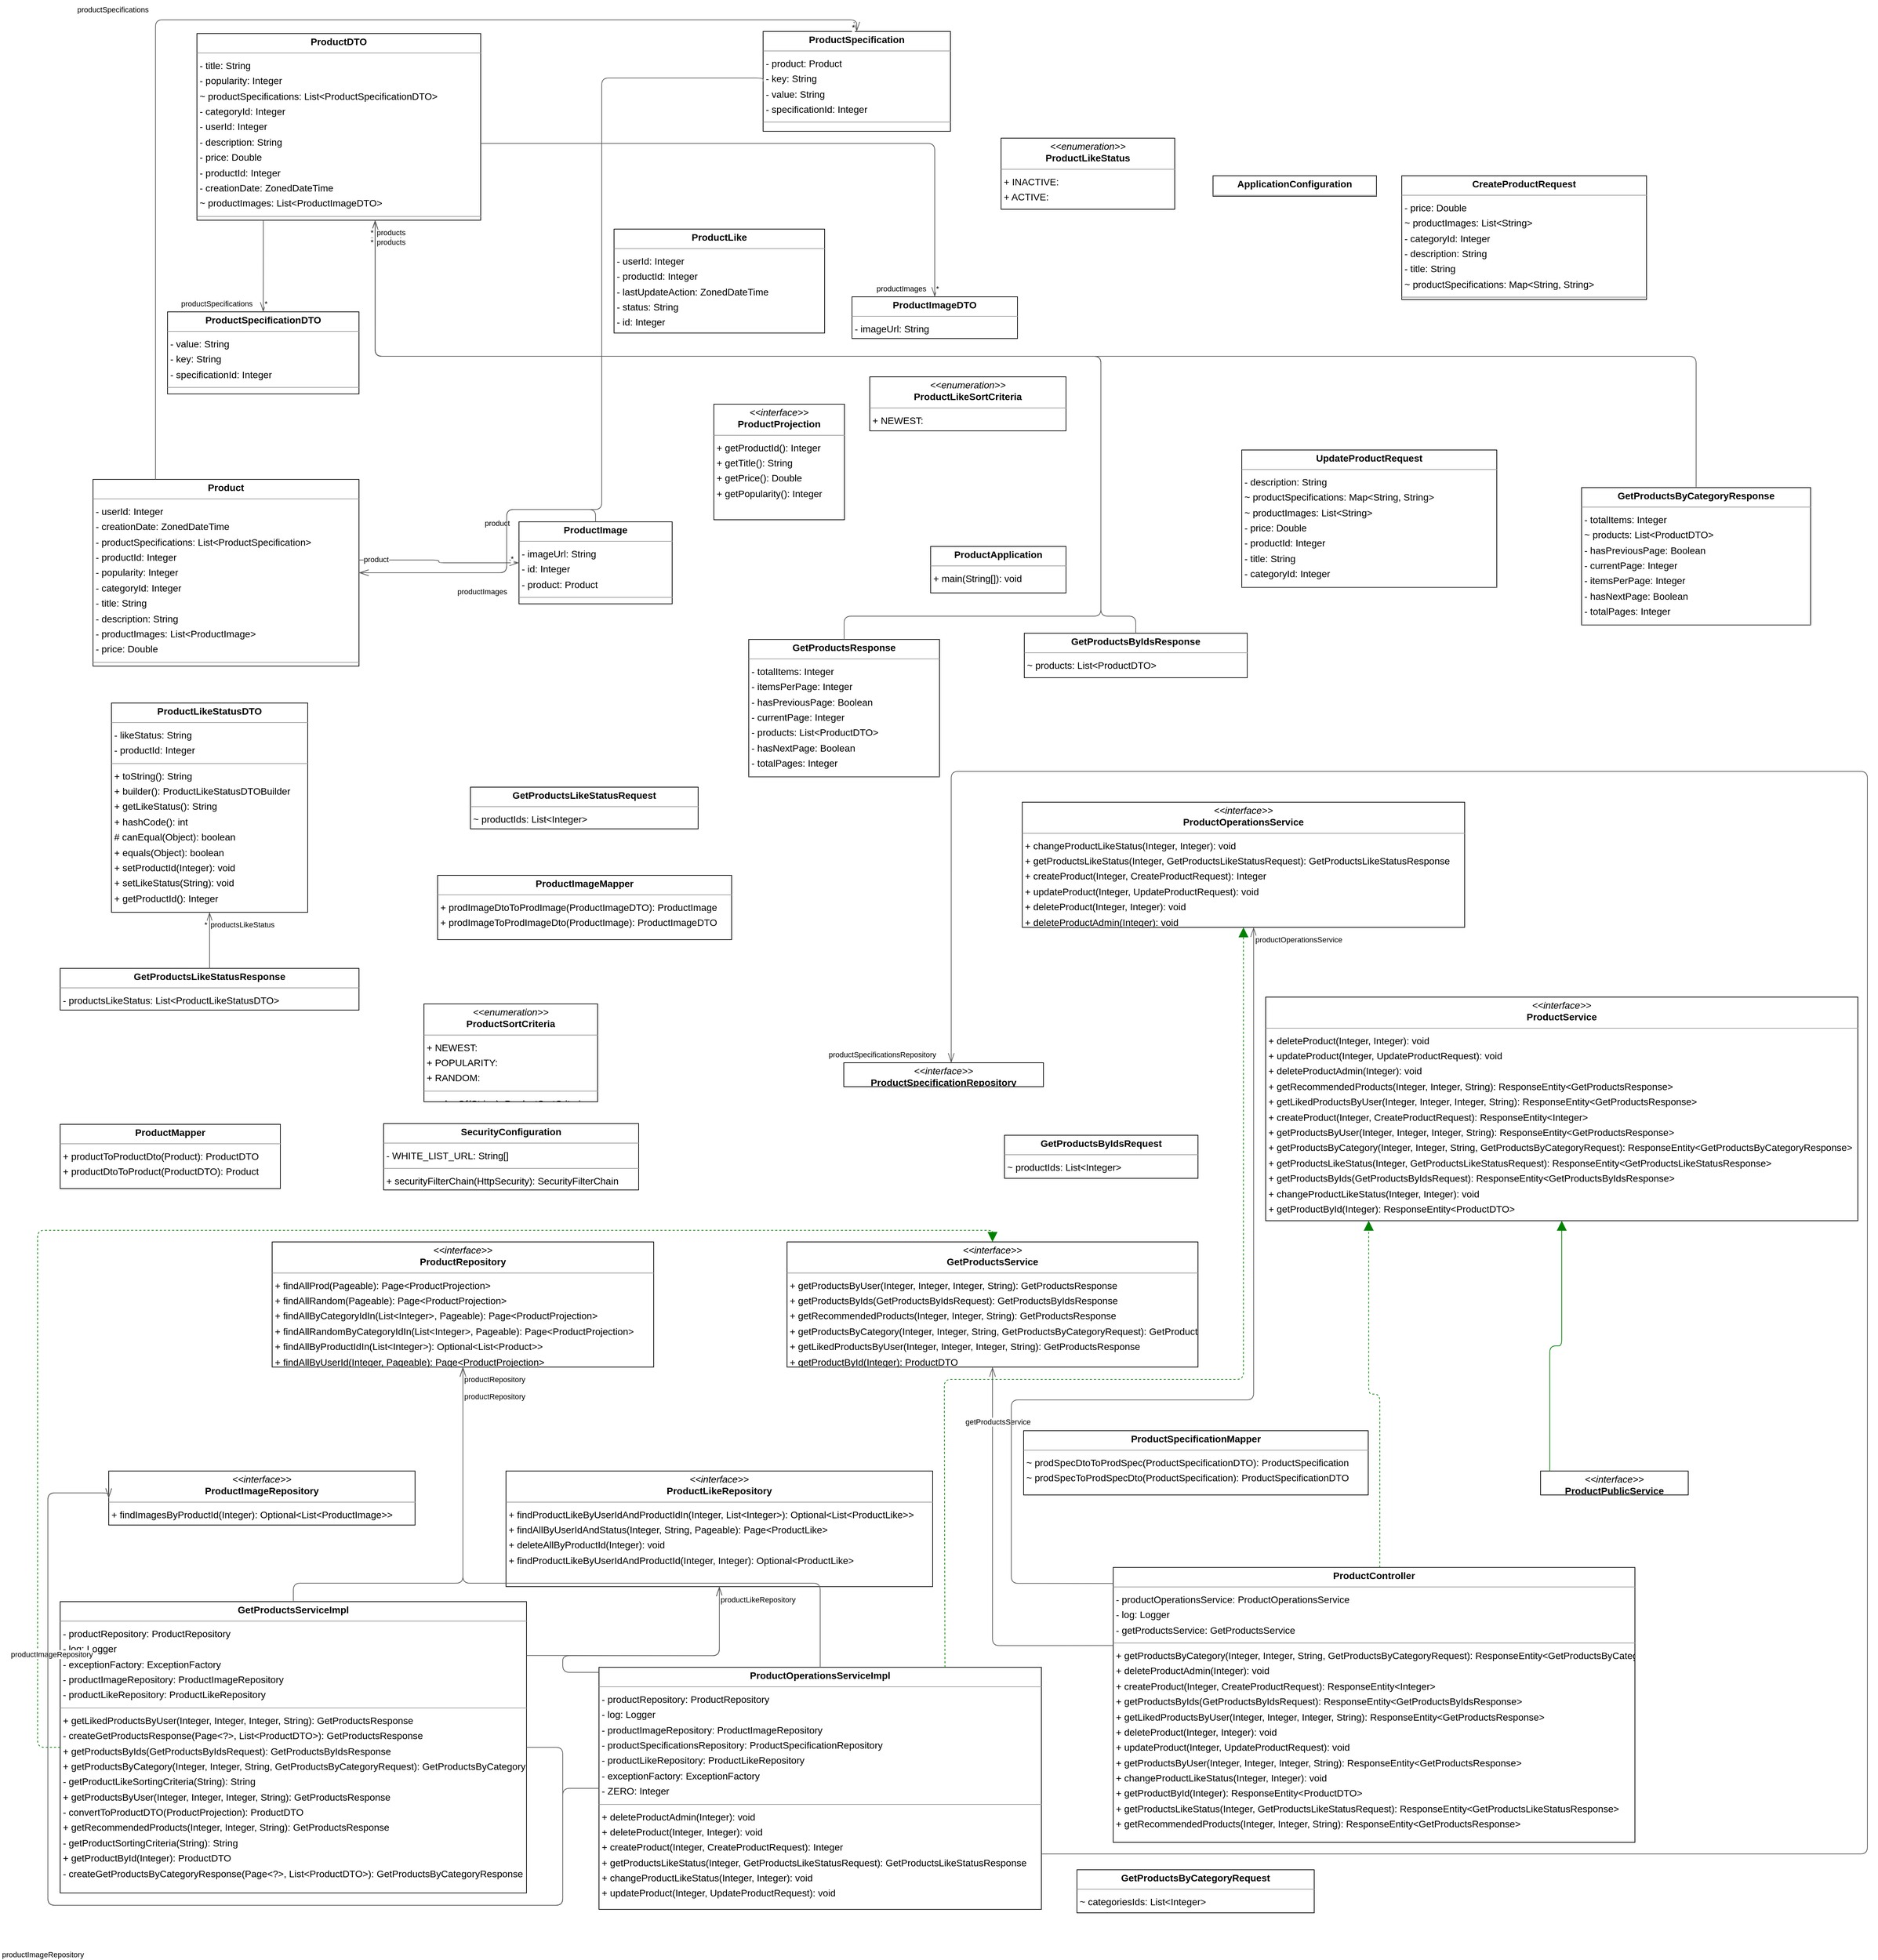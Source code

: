 <mxfile version="24.5.4" type="device">
  <diagram id="4x6fjJaqgVlxCiPTl5tT" name="Page-1">
    <mxGraphModel dx="6136" dy="1144" grid="1" gridSize="10" guides="1" tooltips="1" connect="1" arrows="1" fold="1" page="0" pageScale="1" pageWidth="850" pageHeight="1100" background="none" math="0" shadow="0">
      <root>
        <mxCell id="0" />
        <mxCell id="1" parent="0" />
        <mxCell id="node7" value="&lt;p style=&quot;margin:0px;margin-top:4px;text-align:center;&quot;&gt;&lt;b&gt;ApplicationConfiguration&lt;/b&gt;&lt;/p&gt;&lt;hr size=&quot;1&quot;/&gt;" style="verticalAlign=top;align=left;overflow=fill;fontSize=14;fontFamily=Helvetica;html=1;rounded=0;shadow=0;comic=0;labelBackgroundColor=none;strokeWidth=1;" parent="1" vertex="1">
          <mxGeometry x="1753" y="2489" width="239" height="30" as="geometry" />
        </mxCell>
        <mxCell id="node12" value="&lt;p style=&quot;margin:0px;margin-top:4px;text-align:center;&quot;&gt;&lt;b&gt;CreateProductRequest&lt;/b&gt;&lt;/p&gt;&lt;hr size=&quot;1&quot;/&gt;&lt;p style=&quot;margin:0 0 0 4px;line-height:1.6;&quot;&gt;- price: Double&lt;br/&gt;~ productImages: List&amp;lt;String&amp;gt;&lt;br/&gt;- categoryId: Integer&lt;br/&gt;- description: String&lt;br/&gt;- title: String&lt;br/&gt;~ productSpecifications: Map&amp;lt;String, String&amp;gt;&lt;/p&gt;&lt;hr size=&quot;1&quot;/&gt;&lt;p style=&quot;margin:0 0 0 4px;line-height:1.6;&quot;&gt;+ getPrice(): Double&lt;br/&gt;+ setTitle(String): void&lt;br/&gt;+ setProductImages(List&amp;lt;String&amp;gt;): void&lt;br/&gt;+ setPrice(Double): void&lt;br/&gt;+ getProductSpecifications(): Map&amp;lt;String, String&amp;gt;&lt;br/&gt;# canEqual(Object): boolean&lt;br/&gt;+ getProductImages(): List&amp;lt;String&amp;gt;&lt;br/&gt;+ setDescription(String): void&lt;br/&gt;+ getDescription(): String&lt;br/&gt;+ setCategoryId(Integer): void&lt;br/&gt;+ equals(Object): boolean&lt;br/&gt;+ builder(): CreateProductRequestBuilder&lt;br/&gt;+ setProductSpecifications(Map&amp;lt;String, String&amp;gt;): void&lt;br/&gt;+ toString(): String&lt;br/&gt;+ getCategoryId(): Integer&lt;br/&gt;+ getTitle(): String&lt;br/&gt;+ hashCode(): int&lt;/p&gt;" style="verticalAlign=top;align=left;overflow=fill;fontSize=14;fontFamily=Helvetica;html=1;rounded=0;shadow=0;comic=0;labelBackgroundColor=none;strokeWidth=1;" parent="1" vertex="1">
          <mxGeometry x="2029" y="2489" width="358" height="181" as="geometry" />
        </mxCell>
        <mxCell id="node16" value="&lt;p style=&quot;margin:0px;margin-top:4px;text-align:center;&quot;&gt;&lt;b&gt;GetProductsByCategoryRequest&lt;/b&gt;&lt;/p&gt;&lt;hr size=&quot;1&quot;/&gt;&lt;p style=&quot;margin:0 0 0 4px;line-height:1.6;&quot;&gt;~ categoriesIds: List&amp;lt;Integer&amp;gt;&lt;/p&gt;&lt;hr size=&quot;1&quot;/&gt;&lt;p style=&quot;margin:0 0 0 4px;line-height:1.6;&quot;&gt;+ equals(Object): boolean&lt;br/&gt;+ setCategoriesIds(List&amp;lt;Integer&amp;gt;): void&lt;br/&gt;+ hashCode(): int&lt;br/&gt;# canEqual(Object): boolean&lt;br/&gt;+ builder(): GetProductsByCategoryRequestBuilder&lt;br/&gt;+ getCategoriesIds(): List&amp;lt;Integer&amp;gt;&lt;br/&gt;+ toString(): String&lt;/p&gt;" style="verticalAlign=top;align=left;overflow=fill;fontSize=14;fontFamily=Helvetica;html=1;rounded=0;shadow=0;comic=0;labelBackgroundColor=none;strokeWidth=1;" parent="1" vertex="1">
          <mxGeometry x="1554" y="4966" width="347" height="63" as="geometry" />
        </mxCell>
        <mxCell id="node21" value="&lt;p style=&quot;margin:0px;margin-top:4px;text-align:center;&quot;&gt;&lt;b&gt;GetProductsByCategoryResponse&lt;/b&gt;&lt;/p&gt;&lt;hr size=&quot;1&quot;/&gt;&lt;p style=&quot;margin:0 0 0 4px;line-height:1.6;&quot;&gt;- totalItems: Integer&lt;br/&gt;~ products: List&amp;lt;ProductDTO&amp;gt;&lt;br/&gt;- hasPreviousPage: Boolean&lt;br/&gt;- currentPage: Integer&lt;br/&gt;- itemsPerPage: Integer&lt;br/&gt;- hasNextPage: Boolean&lt;br/&gt;- totalPages: Integer&lt;/p&gt;&lt;hr size=&quot;1&quot;/&gt;&lt;p style=&quot;margin:0 0 0 4px;line-height:1.6;&quot;&gt;# canEqual(Object): boolean&lt;br/&gt;+ getCurrentPage(): Integer&lt;br/&gt;+ setHasPreviousPage(Boolean): void&lt;br/&gt;+ setTotalItems(Integer): void&lt;br/&gt;+ setCurrentPage(Integer): void&lt;br/&gt;+ setTotalPages(Integer): void&lt;br/&gt;+ builder(): GetProductsByCategoryResponseBuilder&lt;br/&gt;+ setItemsPerPage(Integer): void&lt;br/&gt;+ getProducts(): List&amp;lt;ProductDTO&amp;gt;&lt;br/&gt;+ equals(Object): boolean&lt;br/&gt;+ getTotalItems(): Integer&lt;br/&gt;+ hashCode(): int&lt;br/&gt;+ getTotalPages(): Integer&lt;br/&gt;+ getItemsPerPage(): Integer&lt;br/&gt;+ toString(): String&lt;br/&gt;+ getHasPreviousPage(): Boolean&lt;br/&gt;+ setHasNextPage(Boolean): void&lt;br/&gt;+ getHasNextPage(): Boolean&lt;br/&gt;+ setProducts(List&amp;lt;ProductDTO&amp;gt;): void&lt;/p&gt;" style="verticalAlign=top;align=left;overflow=fill;fontSize=14;fontFamily=Helvetica;html=1;rounded=0;shadow=0;comic=0;labelBackgroundColor=none;strokeWidth=1;" parent="1" vertex="1">
          <mxGeometry x="2292" y="2945" width="335" height="201" as="geometry" />
        </mxCell>
        <mxCell id="node0" value="&lt;p style=&quot;margin:0px;margin-top:4px;text-align:center;&quot;&gt;&lt;b&gt;GetProductsByIdsRequest&lt;/b&gt;&lt;/p&gt;&lt;hr size=&quot;1&quot;/&gt;&lt;p style=&quot;margin:0 0 0 4px;line-height:1.6;&quot;&gt;~ productIds: List&amp;lt;Integer&amp;gt;&lt;/p&gt;&lt;hr size=&quot;1&quot;/&gt;&lt;p style=&quot;margin:0 0 0 4px;line-height:1.6;&quot;&gt;+ equals(Object): boolean&lt;br/&gt;+ builder(): GetProductsByIdsRequestBuilder&lt;br/&gt;+ getProductIds(): List&amp;lt;Integer&amp;gt;&lt;br/&gt;# canEqual(Object): boolean&lt;br/&gt;+ hashCode(): int&lt;br/&gt;+ setProductIds(List&amp;lt;Integer&amp;gt;): void&lt;br/&gt;+ toString(): String&lt;/p&gt;" style="verticalAlign=top;align=left;overflow=fill;fontSize=14;fontFamily=Helvetica;html=1;rounded=0;shadow=0;comic=0;labelBackgroundColor=none;strokeWidth=1;" parent="1" vertex="1">
          <mxGeometry x="1448" y="3892" width="283" height="63" as="geometry" />
        </mxCell>
        <mxCell id="node36" value="&lt;p style=&quot;margin:0px;margin-top:4px;text-align:center;&quot;&gt;&lt;b&gt;GetProductsByIdsResponse&lt;/b&gt;&lt;/p&gt;&lt;hr size=&quot;1&quot;/&gt;&lt;p style=&quot;margin:0 0 0 4px;line-height:1.6;&quot;&gt;~ products: List&amp;lt;ProductDTO&amp;gt;&lt;/p&gt;&lt;hr size=&quot;1&quot;/&gt;&lt;p style=&quot;margin:0 0 0 4px;line-height:1.6;&quot;&gt;+ builder(): GetProductsByIdsResponseBuilder&lt;br/&gt;+ toString(): String&lt;br/&gt;+ getProducts(): List&amp;lt;ProductDTO&amp;gt;&lt;br/&gt;+ equals(Object): boolean&lt;br/&gt;# canEqual(Object): boolean&lt;br/&gt;+ setProducts(List&amp;lt;ProductDTO&amp;gt;): void&lt;br/&gt;+ hashCode(): int&lt;/p&gt;" style="verticalAlign=top;align=left;overflow=fill;fontSize=14;fontFamily=Helvetica;html=1;rounded=0;shadow=0;comic=0;labelBackgroundColor=none;strokeWidth=1;" parent="1" vertex="1">
          <mxGeometry x="1477" y="3158" width="326" height="65" as="geometry" />
        </mxCell>
        <mxCell id="node33" value="&lt;p style=&quot;margin:0px;margin-top:4px;text-align:center;&quot;&gt;&lt;b&gt;GetProductsLikeStatusRequest&lt;/b&gt;&lt;/p&gt;&lt;hr size=&quot;1&quot;/&gt;&lt;p style=&quot;margin:0 0 0 4px;line-height:1.6;&quot;&gt;~ productIds: List&amp;lt;Integer&amp;gt;&lt;/p&gt;&lt;hr size=&quot;1&quot;/&gt;&lt;p style=&quot;margin:0 0 0 4px;line-height:1.6;&quot;&gt;# canEqual(Object): boolean&lt;br/&gt;+ setProductIds(List&amp;lt;Integer&amp;gt;): void&lt;br/&gt;+ equals(Object): boolean&lt;br/&gt;+ builder(): GetProductsLikeStatusRequestBuilder&lt;br/&gt;+ hashCode(): int&lt;br/&gt;+ toString(): String&lt;br/&gt;+ getProductIds(): List&amp;lt;Integer&amp;gt;&lt;/p&gt;" style="verticalAlign=top;align=left;overflow=fill;fontSize=14;fontFamily=Helvetica;html=1;rounded=0;shadow=0;comic=0;labelBackgroundColor=none;strokeWidth=1;" parent="1" vertex="1">
          <mxGeometry x="667" y="3383" width="333" height="61" as="geometry" />
        </mxCell>
        <mxCell id="node8" value="&lt;p style=&quot;margin:0px;margin-top:4px;text-align:center;&quot;&gt;&lt;b&gt;GetProductsLikeStatusResponse&lt;/b&gt;&lt;/p&gt;&lt;hr size=&quot;1&quot;/&gt;&lt;p style=&quot;margin:0 0 0 4px;line-height:1.6;&quot;&gt;- productsLikeStatus: List&amp;lt;ProductLikeStatusDTO&amp;gt;&lt;/p&gt;&lt;hr size=&quot;1&quot;/&gt;&lt;p style=&quot;margin:0 0 0 4px;line-height:1.6;&quot;&gt;+ setProductsLikeStatus(List&amp;lt;ProductLikeStatusDTO&amp;gt;): void&lt;br/&gt;+ toString(): String&lt;br/&gt;+ getProductsLikeStatus(): List&amp;lt;ProductLikeStatusDTO&amp;gt;&lt;br/&gt;+ builder(): GetProductsLikeStatusResponseBuilder&lt;br/&gt;+ equals(Object): boolean&lt;br/&gt;+ hashCode(): int&lt;br/&gt;# canEqual(Object): boolean&lt;/p&gt;" style="verticalAlign=top;align=left;overflow=fill;fontSize=14;fontFamily=Helvetica;html=1;rounded=0;shadow=0;comic=0;labelBackgroundColor=none;strokeWidth=1;" parent="1" vertex="1">
          <mxGeometry x="67" y="3648" width="437" height="61" as="geometry" />
        </mxCell>
        <mxCell id="node6" value="&lt;p style=&quot;margin:0px;margin-top:4px;text-align:center;&quot;&gt;&lt;b&gt;GetProductsResponse&lt;/b&gt;&lt;/p&gt;&lt;hr size=&quot;1&quot;/&gt;&lt;p style=&quot;margin:0 0 0 4px;line-height:1.6;&quot;&gt;- totalItems: Integer&lt;br/&gt;- itemsPerPage: Integer&lt;br/&gt;- hasPreviousPage: Boolean&lt;br/&gt;- currentPage: Integer&lt;br/&gt;- products: List&amp;lt;ProductDTO&amp;gt;&lt;br/&gt;- hasNextPage: Boolean&lt;br/&gt;- totalPages: Integer&lt;/p&gt;&lt;hr size=&quot;1&quot;/&gt;&lt;p style=&quot;margin:0 0 0 4px;line-height:1.6;&quot;&gt;+ getItemsPerPage(): Integer&lt;br/&gt;+ setCurrentPage(Integer): void&lt;br/&gt;+ setHasPreviousPage(Boolean): void&lt;br/&gt;+ setItemsPerPage(Integer): void&lt;br/&gt;+ getHasNextPage(): Boolean&lt;br/&gt;+ getHasPreviousPage(): Boolean&lt;br/&gt;+ builder(): GetProductsResponseBuilder&lt;br/&gt;+ getProducts(): List&amp;lt;ProductDTO&amp;gt;&lt;br/&gt;+ getCurrentPage(): Integer&lt;br/&gt;+ toString(): String&lt;br/&gt;+ hashCode(): int&lt;br/&gt;+ getTotalItems(): Integer&lt;br/&gt;+ setHasNextPage(Boolean): void&lt;br/&gt;# canEqual(Object): boolean&lt;br/&gt;+ setTotalItems(Integer): void&lt;br/&gt;+ equals(Object): boolean&lt;br/&gt;+ setProducts(List&amp;lt;ProductDTO&amp;gt;): void&lt;br/&gt;+ getTotalPages(): Integer&lt;br/&gt;+ setTotalPages(Integer): void&lt;/p&gt;" style="verticalAlign=top;align=left;overflow=fill;fontSize=14;fontFamily=Helvetica;html=1;rounded=0;shadow=0;comic=0;labelBackgroundColor=none;strokeWidth=1;" parent="1" vertex="1">
          <mxGeometry x="1074" y="3167" width="279" height="201" as="geometry" />
        </mxCell>
        <mxCell id="node2" value="&lt;p style=&quot;margin:0px;margin-top:4px;text-align:center;&quot;&gt;&lt;i&gt;&amp;lt;&amp;lt;interface&amp;gt;&amp;gt;&lt;/i&gt;&lt;br/&gt;&lt;b&gt;GetProductsService&lt;/b&gt;&lt;/p&gt;&lt;hr size=&quot;1&quot;/&gt;&lt;p style=&quot;margin:0 0 0 4px;line-height:1.6;&quot;&gt;+ getProductsByUser(Integer, Integer, Integer, String): GetProductsResponse&lt;br/&gt;+ getProductsByIds(GetProductsByIdsRequest): GetProductsByIdsResponse&lt;br/&gt;+ getRecommendedProducts(Integer, Integer, String): GetProductsResponse&lt;br/&gt;+ getProductsByCategory(Integer, Integer, String, GetProductsByCategoryRequest): GetProductsByCategoryResponse&lt;br/&gt;+ getLikedProductsByUser(Integer, Integer, Integer, String): GetProductsResponse&lt;br/&gt;+ getProductById(Integer): ProductDTO&lt;/p&gt;" style="verticalAlign=top;align=left;overflow=fill;fontSize=14;fontFamily=Helvetica;html=1;rounded=0;shadow=0;comic=0;labelBackgroundColor=none;strokeWidth=1;" parent="1" vertex="1">
          <mxGeometry x="1130" y="4048" width="601" height="183" as="geometry" />
        </mxCell>
        <mxCell id="node13" value="&lt;p style=&quot;margin:0px;margin-top:4px;text-align:center;&quot;&gt;&lt;b&gt;GetProductsServiceImpl&lt;/b&gt;&lt;/p&gt;&lt;hr size=&quot;1&quot;/&gt;&lt;p style=&quot;margin:0 0 0 4px;line-height:1.6;&quot;&gt;- productRepository: ProductRepository&lt;br/&gt;- log: Logger&lt;br/&gt;- exceptionFactory: ExceptionFactory&lt;br/&gt;- productImageRepository: ProductImageRepository&lt;br/&gt;- productLikeRepository: ProductLikeRepository&lt;/p&gt;&lt;hr size=&quot;1&quot;/&gt;&lt;p style=&quot;margin:0 0 0 4px;line-height:1.6;&quot;&gt;+ getLikedProductsByUser(Integer, Integer, Integer, String): GetProductsResponse&lt;br/&gt;- createGetProductsResponse(Page&amp;lt;?&amp;gt;, List&amp;lt;ProductDTO&amp;gt;): GetProductsResponse&lt;br/&gt;+ getProductsByIds(GetProductsByIdsRequest): GetProductsByIdsResponse&lt;br/&gt;+ getProductsByCategory(Integer, Integer, String, GetProductsByCategoryRequest): GetProductsByCategoryResponse&lt;br/&gt;- getProductLikeSortingCriteria(String): String&lt;br/&gt;+ getProductsByUser(Integer, Integer, Integer, String): GetProductsResponse&lt;br/&gt;- convertToProductDTO(ProductProjection): ProductDTO&lt;br/&gt;+ getRecommendedProducts(Integer, Integer, String): GetProductsResponse&lt;br/&gt;- getProductSortingCriteria(String): String&lt;br/&gt;+ getProductById(Integer): ProductDTO&lt;br/&gt;- createGetProductsByCategoryResponse(Page&amp;lt;?&amp;gt;, List&amp;lt;ProductDTO&amp;gt;): GetProductsByCategoryResponse&lt;/p&gt;" style="verticalAlign=top;align=left;overflow=fill;fontSize=14;fontFamily=Helvetica;html=1;rounded=0;shadow=0;comic=0;labelBackgroundColor=none;strokeWidth=1;" parent="1" vertex="1">
          <mxGeometry x="67" y="4574" width="682" height="426" as="geometry" />
        </mxCell>
        <mxCell id="node15" value="&lt;p style=&quot;margin:0px;margin-top:4px;text-align:center;&quot;&gt;&lt;b&gt;Product&lt;/b&gt;&lt;/p&gt;&lt;hr size=&quot;1&quot;/&gt;&lt;p style=&quot;margin:0 0 0 4px;line-height:1.6;&quot;&gt;- userId: Integer&lt;br/&gt;- creationDate: ZonedDateTime&lt;br/&gt;- productSpecifications: List&amp;lt;ProductSpecification&amp;gt;&lt;br/&gt;- productId: Integer&lt;br/&gt;- popularity: Integer&lt;br/&gt;- categoryId: Integer&lt;br/&gt;- title: String&lt;br/&gt;- description: String&lt;br/&gt;- productImages: List&amp;lt;ProductImage&amp;gt;&lt;br/&gt;- price: Double&lt;/p&gt;&lt;hr size=&quot;1&quot;/&gt;&lt;p style=&quot;margin:0 0 0 4px;line-height:1.6;&quot;&gt;+ getTitle(): String&lt;br/&gt;+ getProductImages(): List&amp;lt;ProductImage&amp;gt;&lt;br/&gt;+ getPrice(): Double&lt;br/&gt;+ getProductId(): Integer&lt;br/&gt;+ setUserId(Integer): void&lt;br/&gt;+ builder(): ProductBuilder&lt;br/&gt;# canEqual(Object): boolean&lt;br/&gt;+ getCreationDate(): ZonedDateTime&lt;br/&gt;+ setCreationDate(): void&lt;br/&gt;+ setCategoryId(Integer): void&lt;br/&gt;+ getDescription(): String&lt;br/&gt;+ setTitle(String): void&lt;br/&gt;+ setProductImages(List&amp;lt;ProductImage&amp;gt;): void&lt;br/&gt;+ toString(): String&lt;br/&gt;+ getUserId(): Integer&lt;br/&gt;+ setDescription(String): void&lt;br/&gt;+ setPopularity(Integer): void&lt;br/&gt;+ setCreationDate(ZonedDateTime): void&lt;br/&gt;+ getCategoryId(): Integer&lt;br/&gt;+ getProductSpecifications(): List&amp;lt;ProductSpecification&amp;gt;&lt;br/&gt;+ equals(Object): boolean&lt;br/&gt;+ getPopularity(): Integer&lt;br/&gt;+ setProductSpecifications(List&amp;lt;ProductSpecification&amp;gt;): void&lt;br/&gt;+ setPrice(Double): void&lt;br/&gt;+ setProductId(Integer): void&lt;br/&gt;+ hashCode(): int&lt;/p&gt;" style="verticalAlign=top;align=left;overflow=fill;fontSize=14;fontFamily=Helvetica;html=1;rounded=0;shadow=0;comic=0;labelBackgroundColor=none;strokeWidth=1;" parent="1" vertex="1">
          <mxGeometry x="115" y="2933" width="389" height="273" as="geometry" />
        </mxCell>
        <mxCell id="node9" value="&lt;p style=&quot;margin:0px;margin-top:4px;text-align:center;&quot;&gt;&lt;b&gt;ProductApplication&lt;/b&gt;&lt;/p&gt;&lt;hr size=&quot;1&quot;/&gt;&lt;p style=&quot;margin:0 0 0 4px;line-height:1.6;&quot;&gt;+ main(String[]): void&lt;/p&gt;" style="verticalAlign=top;align=left;overflow=fill;fontSize=14;fontFamily=Helvetica;html=1;rounded=0;shadow=0;comic=0;labelBackgroundColor=none;strokeWidth=1;" parent="1" vertex="1">
          <mxGeometry x="1340" y="3031" width="198" height="68" as="geometry" />
        </mxCell>
        <mxCell id="node17" value="&lt;p style=&quot;margin:0px;margin-top:4px;text-align:center;&quot;&gt;&lt;b&gt;ProductController&lt;/b&gt;&lt;/p&gt;&lt;hr size=&quot;1&quot;/&gt;&lt;p style=&quot;margin:0 0 0 4px;line-height:1.6;&quot;&gt;- productOperationsService: ProductOperationsService&lt;br/&gt;- log: Logger&lt;br/&gt;- getProductsService: GetProductsService&lt;/p&gt;&lt;hr size=&quot;1&quot;/&gt;&lt;p style=&quot;margin:0 0 0 4px;line-height:1.6;&quot;&gt;+ getProductsByCategory(Integer, Integer, String, GetProductsByCategoryRequest): ResponseEntity&amp;lt;GetProductsByCategoryResponse&amp;gt;&lt;br/&gt;+ deleteProductAdmin(Integer): void&lt;br/&gt;+ createProduct(Integer, CreateProductRequest): ResponseEntity&amp;lt;Integer&amp;gt;&lt;br/&gt;+ getProductsByIds(GetProductsByIdsRequest): ResponseEntity&amp;lt;GetProductsByIdsResponse&amp;gt;&lt;br/&gt;+ getLikedProductsByUser(Integer, Integer, Integer, String): ResponseEntity&amp;lt;GetProductsResponse&amp;gt;&lt;br/&gt;+ deleteProduct(Integer, Integer): void&lt;br/&gt;+ updateProduct(Integer, UpdateProductRequest): void&lt;br/&gt;+ getProductsByUser(Integer, Integer, Integer, String): ResponseEntity&amp;lt;GetProductsResponse&amp;gt;&lt;br/&gt;+ changeProductLikeStatus(Integer, Integer): void&lt;br/&gt;+ getProductById(Integer): ResponseEntity&amp;lt;ProductDTO&amp;gt;&lt;br/&gt;+ getProductsLikeStatus(Integer, GetProductsLikeStatusRequest): ResponseEntity&amp;lt;GetProductsLikeStatusResponse&amp;gt;&lt;br/&gt;+ getRecommendedProducts(Integer, Integer, String): ResponseEntity&amp;lt;GetProductsResponse&amp;gt;&lt;/p&gt;" style="verticalAlign=top;align=left;overflow=fill;fontSize=14;fontFamily=Helvetica;html=1;rounded=0;shadow=0;comic=0;labelBackgroundColor=none;strokeWidth=1;" parent="1" vertex="1">
          <mxGeometry x="1607" y="4524" width="763" height="402" as="geometry" />
        </mxCell>
        <mxCell id="node29" value="&lt;p style=&quot;margin:0px;margin-top:4px;text-align:center;&quot;&gt;&lt;b&gt;ProductDTO&lt;/b&gt;&lt;/p&gt;&lt;hr size=&quot;1&quot;/&gt;&lt;p style=&quot;margin:0 0 0 4px;line-height:1.6;&quot;&gt;- title: String&lt;br/&gt;- popularity: Integer&lt;br/&gt;~ productSpecifications: List&amp;lt;ProductSpecificationDTO&amp;gt;&lt;br/&gt;- categoryId: Integer&lt;br/&gt;- userId: Integer&lt;br/&gt;- description: String&lt;br/&gt;- price: Double&lt;br/&gt;- productId: Integer&lt;br/&gt;- creationDate: ZonedDateTime&lt;br/&gt;~ productImages: List&amp;lt;ProductImageDTO&amp;gt;&lt;/p&gt;&lt;hr size=&quot;1&quot;/&gt;&lt;p style=&quot;margin:0 0 0 4px;line-height:1.6;&quot;&gt;+ setTitle(String): void&lt;br/&gt;+ getPopularity(): Integer&lt;br/&gt;+ builder(): ProductDTOBuilder&lt;br/&gt;+ setDescription(String): void&lt;br/&gt;+ toString(): String&lt;br/&gt;+ getCategoryId(): Integer&lt;br/&gt;+ getUserId(): Integer&lt;br/&gt;+ getProductImages(): List&amp;lt;ProductImageDTO&amp;gt;&lt;br/&gt;+ equals(Object): boolean&lt;br/&gt;+ getPrice(): Double&lt;br/&gt;+ setUserId(Integer): void&lt;br/&gt;+ getDescription(): String&lt;br/&gt;+ setPopularity(Integer): void&lt;br/&gt;+ setProductImages(List&amp;lt;ProductImageDTO&amp;gt;): void&lt;br/&gt;+ getProductSpecifications(): List&amp;lt;ProductSpecificationDTO&amp;gt;&lt;br/&gt;+ getCreationDate(): ZonedDateTime&lt;br/&gt;+ setCreationDate(ZonedDateTime): void&lt;br/&gt;+ setProductSpecifications(List&amp;lt;ProductSpecificationDTO&amp;gt;): void&lt;br/&gt;# canEqual(Object): boolean&lt;br/&gt;+ setCategoryId(Integer): void&lt;br/&gt;+ hashCode(): int&lt;br/&gt;+ getTitle(): String&lt;br/&gt;+ setPrice(Double): void&lt;br/&gt;+ getProductId(): Integer&lt;br/&gt;+ setProductId(Integer): void&lt;/p&gt;" style="verticalAlign=top;align=left;overflow=fill;fontSize=14;fontFamily=Helvetica;html=1;rounded=0;shadow=0;comic=0;labelBackgroundColor=none;strokeWidth=1;" parent="1" vertex="1">
          <mxGeometry x="267" y="2281" width="415" height="273" as="geometry" />
        </mxCell>
        <mxCell id="node14" value="&lt;p style=&quot;margin:0px;margin-top:4px;text-align:center;&quot;&gt;&lt;b&gt;ProductImage&lt;/b&gt;&lt;/p&gt;&lt;hr size=&quot;1&quot;/&gt;&lt;p style=&quot;margin:0 0 0 4px;line-height:1.6;&quot;&gt;- imageUrl: String&lt;br/&gt;- id: Integer&lt;br/&gt;- product: Product&lt;/p&gt;&lt;hr size=&quot;1&quot;/&gt;&lt;p style=&quot;margin:0 0 0 4px;line-height:1.6;&quot;&gt;+ getProduct(): Product&lt;br/&gt;+ setProduct(Product): void&lt;br/&gt;+ builder(): ProductImageBuilder&lt;br/&gt;+ hashCode(): int&lt;br/&gt;+ equals(Object): boolean&lt;br/&gt;+ getImageUrl(): String&lt;br/&gt;# canEqual(Object): boolean&lt;br/&gt;+ setId(Integer): void&lt;br/&gt;+ getId(): Integer&lt;br/&gt;+ setImageUrl(String): void&lt;br/&gt;+ toString(): String&lt;/p&gt;" style="verticalAlign=top;align=left;overflow=fill;fontSize=14;fontFamily=Helvetica;html=1;rounded=0;shadow=0;comic=0;labelBackgroundColor=none;strokeWidth=1;" parent="1" vertex="1">
          <mxGeometry x="738" y="2995" width="224" height="120" as="geometry" />
        </mxCell>
        <mxCell id="node34" value="&lt;p style=&quot;margin:0px;margin-top:4px;text-align:center;&quot;&gt;&lt;b&gt;ProductImageDTO&lt;/b&gt;&lt;/p&gt;&lt;hr size=&quot;1&quot;/&gt;&lt;p style=&quot;margin:0 0 0 4px;line-height:1.6;&quot;&gt;- imageUrl: String&lt;/p&gt;&lt;hr size=&quot;1&quot;/&gt;&lt;p style=&quot;margin:0 0 0 4px;line-height:1.6;&quot;&gt;+ toString(): String&lt;br/&gt;+ equals(Object): boolean&lt;br/&gt;+ getImageUrl(): String&lt;br/&gt;+ setImageUrl(String): void&lt;br/&gt;# canEqual(Object): boolean&lt;br/&gt;+ builder(): ProductImageDTOBuilder&lt;br/&gt;+ hashCode(): int&lt;/p&gt;" style="verticalAlign=top;align=left;overflow=fill;fontSize=14;fontFamily=Helvetica;html=1;rounded=0;shadow=0;comic=0;labelBackgroundColor=none;strokeWidth=1;" parent="1" vertex="1">
          <mxGeometry x="1225" y="2666" width="242" height="61" as="geometry" />
        </mxCell>
        <mxCell id="node28" value="&lt;p style=&quot;margin:0px;margin-top:4px;text-align:center;&quot;&gt;&lt;b&gt;ProductImageMapper&lt;/b&gt;&lt;/p&gt;&lt;hr size=&quot;1&quot;/&gt;&lt;p style=&quot;margin:0 0 0 4px;line-height:1.6;&quot;&gt;+ prodImageDtoToProdImage(ProductImageDTO): ProductImage&lt;br/&gt;+ prodImageToProdImageDto(ProductImage): ProductImageDTO&lt;/p&gt;" style="verticalAlign=top;align=left;overflow=fill;fontSize=14;fontFamily=Helvetica;html=1;rounded=0;shadow=0;comic=0;labelBackgroundColor=none;strokeWidth=1;" parent="1" vertex="1">
          <mxGeometry x="619" y="3512" width="430" height="94" as="geometry" />
        </mxCell>
        <mxCell id="node1" value="&lt;p style=&quot;margin:0px;margin-top:4px;text-align:center;&quot;&gt;&lt;i&gt;&amp;lt;&amp;lt;interface&amp;gt;&amp;gt;&lt;/i&gt;&lt;br/&gt;&lt;b&gt;ProductImageRepository&lt;/b&gt;&lt;/p&gt;&lt;hr size=&quot;1&quot;/&gt;&lt;p style=&quot;margin:0 0 0 4px;line-height:1.6;&quot;&gt;+ findImagesByProductId(Integer): Optional&amp;lt;List&amp;lt;ProductImage&amp;gt;&amp;gt;&lt;/p&gt;" style="verticalAlign=top;align=left;overflow=fill;fontSize=14;fontFamily=Helvetica;html=1;rounded=0;shadow=0;comic=0;labelBackgroundColor=none;strokeWidth=1;" parent="1" vertex="1">
          <mxGeometry x="138" y="4383" width="448" height="79" as="geometry" />
        </mxCell>
        <mxCell id="node26" value="&lt;p style=&quot;margin:0px;margin-top:4px;text-align:center;&quot;&gt;&lt;b&gt;ProductLike&lt;/b&gt;&lt;/p&gt;&lt;hr size=&quot;1&quot;/&gt;&lt;p style=&quot;margin:0 0 0 4px;line-height:1.6;&quot;&gt;- userId: Integer&lt;br/&gt;- productId: Integer&lt;br/&gt;- lastUpdateAction: ZonedDateTime&lt;br/&gt;- status: String&lt;br/&gt;- id: Integer&lt;/p&gt;&lt;hr size=&quot;1&quot;/&gt;&lt;p style=&quot;margin:0 0 0 4px;line-height:1.6;&quot;&gt;+ equals(Object): boolean&lt;br/&gt;+ builder(): ProductLikeBuilder&lt;br/&gt;+ getStatus(): String&lt;br/&gt;+ setUserId(Integer): void&lt;br/&gt;+ setId(Integer): void&lt;br/&gt;+ setLastUpdateAction(ZonedDateTime): void&lt;br/&gt;+ getId(): Integer&lt;br/&gt;+ setProductId(Integer): void&lt;br/&gt;# canEqual(Object): boolean&lt;br/&gt;+ toString(): String&lt;br/&gt;+ getProductId(): Integer&lt;br/&gt;+ getLastUpdateAction(): ZonedDateTime&lt;br/&gt;+ setLastUpdateAction(): void&lt;br/&gt;+ getUserId(): Integer&lt;br/&gt;+ hashCode(): int&lt;br/&gt;+ setStatus(String): void&lt;/p&gt;" style="verticalAlign=top;align=left;overflow=fill;fontSize=14;fontFamily=Helvetica;html=1;rounded=0;shadow=0;comic=0;labelBackgroundColor=none;strokeWidth=1;" parent="1" vertex="1">
          <mxGeometry x="877" y="2567" width="308" height="152" as="geometry" />
        </mxCell>
        <mxCell id="node5" value="&lt;p style=&quot;margin:0px;margin-top:4px;text-align:center;&quot;&gt;&lt;i&gt;&amp;lt;&amp;lt;interface&amp;gt;&amp;gt;&lt;/i&gt;&lt;br/&gt;&lt;b&gt;ProductLikeRepository&lt;/b&gt;&lt;/p&gt;&lt;hr size=&quot;1&quot;/&gt;&lt;p style=&quot;margin:0 0 0 4px;line-height:1.6;&quot;&gt;+ findProductLikeByUserIdAndProductIdIn(Integer, List&amp;lt;Integer&amp;gt;): Optional&amp;lt;List&amp;lt;ProductLike&amp;gt;&amp;gt;&lt;br/&gt;+ findAllByUserIdAndStatus(Integer, String, Pageable): Page&amp;lt;ProductLike&amp;gt;&lt;br/&gt;+ deleteAllByProductId(Integer): void&lt;br/&gt;+ findProductLikeByUserIdAndProductId(Integer, Integer): Optional&amp;lt;ProductLike&amp;gt;&lt;/p&gt;" style="verticalAlign=top;align=left;overflow=fill;fontSize=14;fontFamily=Helvetica;html=1;rounded=0;shadow=0;comic=0;labelBackgroundColor=none;strokeWidth=1;" parent="1" vertex="1">
          <mxGeometry x="719" y="4383" width="624" height="169" as="geometry" />
        </mxCell>
        <mxCell id="node24" value="&lt;p style=&quot;margin:0px;margin-top:4px;text-align:center;&quot;&gt;&lt;i&gt;&amp;lt;&amp;lt;enumeration&amp;gt;&amp;gt;&lt;/i&gt;&lt;br/&gt;&lt;b&gt;ProductLikeSortCriteria&lt;/b&gt;&lt;/p&gt;&lt;hr size=&quot;1&quot;/&gt;&lt;p style=&quot;margin:0 0 0 4px;line-height:1.6;&quot;&gt;+ NEWEST: &lt;/p&gt;&lt;hr size=&quot;1&quot;/&gt;&lt;p style=&quot;margin:0 0 0 4px;line-height:1.6;&quot;&gt;+ values(): ProductLikeSortCriteria[]&lt;br/&gt;+ valueOf(String): ProductLikeSortCriteria&lt;/p&gt;" style="verticalAlign=top;align=left;overflow=fill;fontSize=14;fontFamily=Helvetica;html=1;rounded=0;shadow=0;comic=0;labelBackgroundColor=none;strokeWidth=1;" parent="1" vertex="1">
          <mxGeometry x="1251" y="2783" width="287" height="79" as="geometry" />
        </mxCell>
        <mxCell id="node10" value="&lt;p style=&quot;margin:0px;margin-top:4px;text-align:center;&quot;&gt;&lt;i&gt;&amp;lt;&amp;lt;enumeration&amp;gt;&amp;gt;&lt;/i&gt;&lt;br/&gt;&lt;b&gt;ProductLikeStatus&lt;/b&gt;&lt;/p&gt;&lt;hr size=&quot;1&quot;/&gt;&lt;p style=&quot;margin:0 0 0 4px;line-height:1.6;&quot;&gt;+ INACTIVE: &lt;br/&gt;+ ACTIVE: &lt;/p&gt;&lt;hr size=&quot;1&quot;/&gt;&lt;p style=&quot;margin:0 0 0 4px;line-height:1.6;&quot;&gt;+ values(): ProductLikeStatus[]&lt;br/&gt;+ valueOf(String): ProductLikeStatus&lt;/p&gt;" style="verticalAlign=top;align=left;overflow=fill;fontSize=14;fontFamily=Helvetica;html=1;rounded=0;shadow=0;comic=0;labelBackgroundColor=none;strokeWidth=1;" parent="1" vertex="1">
          <mxGeometry x="1443" y="2434" width="254" height="104" as="geometry" />
        </mxCell>
        <mxCell id="node27" value="&lt;p style=&quot;margin:0px;margin-top:4px;text-align:center;&quot;&gt;&lt;b&gt;ProductLikeStatusDTO&lt;/b&gt;&lt;/p&gt;&lt;hr size=&quot;1&quot;/&gt;&lt;p style=&quot;margin:0 0 0 4px;line-height:1.6;&quot;&gt;- likeStatus: String&lt;br/&gt;- productId: Integer&lt;/p&gt;&lt;hr size=&quot;1&quot;/&gt;&lt;p style=&quot;margin:0 0 0 4px;line-height:1.6;&quot;&gt;+ toString(): String&lt;br/&gt;+ builder(): ProductLikeStatusDTOBuilder&lt;br/&gt;+ getLikeStatus(): String&lt;br/&gt;+ hashCode(): int&lt;br/&gt;# canEqual(Object): boolean&lt;br/&gt;+ equals(Object): boolean&lt;br/&gt;+ setProductId(Integer): void&lt;br/&gt;+ setLikeStatus(String): void&lt;br/&gt;+ getProductId(): Integer&lt;/p&gt;" style="verticalAlign=top;align=left;overflow=fill;fontSize=14;fontFamily=Helvetica;html=1;rounded=0;shadow=0;comic=0;labelBackgroundColor=none;strokeWidth=1;" parent="1" vertex="1">
          <mxGeometry x="142" y="3260" width="287" height="306" as="geometry" />
        </mxCell>
        <mxCell id="node37" value="&lt;p style=&quot;margin:0px;margin-top:4px;text-align:center;&quot;&gt;&lt;b&gt;ProductMapper&lt;/b&gt;&lt;/p&gt;&lt;hr size=&quot;1&quot;/&gt;&lt;p style=&quot;margin:0 0 0 4px;line-height:1.6;&quot;&gt;+ productToProductDto(Product): ProductDTO&lt;br/&gt;+ productDtoToProduct(ProductDTO): Product&lt;/p&gt;" style="verticalAlign=top;align=left;overflow=fill;fontSize=14;fontFamily=Helvetica;html=1;rounded=0;shadow=0;comic=0;labelBackgroundColor=none;strokeWidth=1;" parent="1" vertex="1">
          <mxGeometry x="67" y="3876" width="322" height="94" as="geometry" />
        </mxCell>
        <mxCell id="node30" value="&lt;p style=&quot;margin:0px;margin-top:4px;text-align:center;&quot;&gt;&lt;i&gt;&amp;lt;&amp;lt;interface&amp;gt;&amp;gt;&lt;/i&gt;&lt;br/&gt;&lt;b&gt;ProductOperationsService&lt;/b&gt;&lt;/p&gt;&lt;hr size=&quot;1&quot;/&gt;&lt;p style=&quot;margin:0 0 0 4px;line-height:1.6;&quot;&gt;+ changeProductLikeStatus(Integer, Integer): void&lt;br/&gt;+ getProductsLikeStatus(Integer, GetProductsLikeStatusRequest): GetProductsLikeStatusResponse&lt;br/&gt;+ createProduct(Integer, CreateProductRequest): Integer&lt;br/&gt;+ updateProduct(Integer, UpdateProductRequest): void&lt;br/&gt;+ deleteProduct(Integer, Integer): void&lt;br/&gt;+ deleteProductAdmin(Integer): void&lt;/p&gt;" style="verticalAlign=top;align=left;overflow=fill;fontSize=14;fontFamily=Helvetica;html=1;rounded=0;shadow=0;comic=0;labelBackgroundColor=none;strokeWidth=1;" parent="1" vertex="1">
          <mxGeometry x="1474" y="3405" width="647" height="183" as="geometry" />
        </mxCell>
        <mxCell id="node31" value="&lt;p style=&quot;margin:0px;margin-top:4px;text-align:center;&quot;&gt;&lt;b&gt;ProductOperationsServiceImpl&lt;/b&gt;&lt;/p&gt;&lt;hr size=&quot;1&quot;/&gt;&lt;p style=&quot;margin:0 0 0 4px;line-height:1.6;&quot;&gt;- productRepository: ProductRepository&lt;br/&gt;- log: Logger&lt;br/&gt;- productImageRepository: ProductImageRepository&lt;br/&gt;- productSpecificationsRepository: ProductSpecificationRepository&lt;br/&gt;- productLikeRepository: ProductLikeRepository&lt;br/&gt;- exceptionFactory: ExceptionFactory&lt;br/&gt;- ZERO: Integer&lt;/p&gt;&lt;hr size=&quot;1&quot;/&gt;&lt;p style=&quot;margin:0 0 0 4px;line-height:1.6;&quot;&gt;+ deleteProductAdmin(Integer): void&lt;br/&gt;+ deleteProduct(Integer, Integer): void&lt;br/&gt;+ createProduct(Integer, CreateProductRequest): Integer&lt;br/&gt;+ getProductsLikeStatus(Integer, GetProductsLikeStatusRequest): GetProductsLikeStatusResponse&lt;br/&gt;+ changeProductLikeStatus(Integer, Integer): void&lt;br/&gt;+ updateProduct(Integer, UpdateProductRequest): void&lt;/p&gt;" style="verticalAlign=top;align=left;overflow=fill;fontSize=14;fontFamily=Helvetica;html=1;rounded=0;shadow=0;comic=0;labelBackgroundColor=none;strokeWidth=1;" parent="1" vertex="1">
          <mxGeometry x="855" y="4670" width="647" height="354" as="geometry" />
        </mxCell>
        <mxCell id="node25" value="&lt;p style=&quot;margin:0px;margin-top:4px;text-align:center;&quot;&gt;&lt;i&gt;&amp;lt;&amp;lt;interface&amp;gt;&amp;gt;&lt;/i&gt;&lt;br/&gt;&lt;b&gt;ProductProjection&lt;/b&gt;&lt;/p&gt;&lt;hr size=&quot;1&quot;/&gt;&lt;p style=&quot;margin:0 0 0 4px;line-height:1.6;&quot;&gt;+ getProductId(): Integer&lt;br/&gt;+ getTitle(): String&lt;br/&gt;+ getPrice(): Double&lt;br/&gt;+ getPopularity(): Integer&lt;/p&gt;" style="verticalAlign=top;align=left;overflow=fill;fontSize=14;fontFamily=Helvetica;html=1;rounded=0;shadow=0;comic=0;labelBackgroundColor=none;strokeWidth=1;" parent="1" vertex="1">
          <mxGeometry x="1023" y="2823" width="191" height="169" as="geometry" />
        </mxCell>
        <mxCell id="node11" value="&lt;p style=&quot;margin:0px;margin-top:4px;text-align:center;&quot;&gt;&lt;i&gt;&amp;lt;&amp;lt;interface&amp;gt;&amp;gt;&lt;/i&gt;&lt;br/&gt;&lt;b&gt;ProductPublicService&lt;/b&gt;&lt;/p&gt;&lt;hr size=&quot;1&quot;/&gt;" style="verticalAlign=top;align=left;overflow=fill;fontSize=14;fontFamily=Helvetica;html=1;rounded=0;shadow=0;comic=0;labelBackgroundColor=none;strokeWidth=1;" parent="1" vertex="1">
          <mxGeometry x="2232" y="4383" width="216" height="35" as="geometry" />
        </mxCell>
        <mxCell id="node3" value="&lt;p style=&quot;margin:0px;margin-top:4px;text-align:center;&quot;&gt;&lt;i&gt;&amp;lt;&amp;lt;interface&amp;gt;&amp;gt;&lt;/i&gt;&lt;br/&gt;&lt;b&gt;ProductRepository&lt;/b&gt;&lt;/p&gt;&lt;hr size=&quot;1&quot;/&gt;&lt;p style=&quot;margin:0 0 0 4px;line-height:1.6;&quot;&gt;+ findAllProd(Pageable): Page&amp;lt;ProductProjection&amp;gt;&lt;br/&gt;+ findAllRandom(Pageable): Page&amp;lt;ProductProjection&amp;gt;&lt;br/&gt;+ findAllByCategoryIdIn(List&amp;lt;Integer&amp;gt;, Pageable): Page&amp;lt;ProductProjection&amp;gt;&lt;br/&gt;+ findAllRandomByCategoryIdIn(List&amp;lt;Integer&amp;gt;, Pageable): Page&amp;lt;ProductProjection&amp;gt;&lt;br/&gt;+ findAllByProductIdIn(List&amp;lt;Integer&amp;gt;): Optional&amp;lt;List&amp;lt;Product&amp;gt;&amp;gt;&lt;br/&gt;+ findAllByUserId(Integer, Pageable): Page&amp;lt;ProductProjection&amp;gt;&lt;/p&gt;" style="verticalAlign=top;align=left;overflow=fill;fontSize=14;fontFamily=Helvetica;html=1;rounded=0;shadow=0;comic=0;labelBackgroundColor=none;strokeWidth=1;" parent="1" vertex="1">
          <mxGeometry x="377" y="4048" width="558" height="183" as="geometry" />
        </mxCell>
        <mxCell id="node4" value="&lt;p style=&quot;margin:0px;margin-top:4px;text-align:center;&quot;&gt;&lt;i&gt;&amp;lt;&amp;lt;interface&amp;gt;&amp;gt;&lt;/i&gt;&lt;br&gt;&lt;b&gt;ProductService&lt;/b&gt;&lt;/p&gt;&lt;hr size=&quot;1&quot;&gt;&lt;p style=&quot;margin:0 0 0 4px;line-height:1.6;&quot;&gt;+ deleteProduct(Integer, Integer): void&lt;br&gt;+ updateProduct(Integer, UpdateProductRequest): void&lt;br&gt;+ deleteProductAdmin(Integer): void&lt;br&gt;+ getRecommendedProducts(Integer, Integer, String): ResponseEntity&amp;lt;GetProductsResponse&amp;gt;&lt;br&gt;+ getLikedProductsByUser(Integer, Integer, Integer, String): ResponseEntity&amp;lt;GetProductsResponse&amp;gt;&lt;br&gt;+ createProduct(Integer, CreateProductRequest): ResponseEntity&amp;lt;Integer&amp;gt;&lt;br&gt;+ getProductsByUser(Integer, Integer, Integer, String): ResponseEntity&amp;lt;GetProductsResponse&amp;gt;&lt;br&gt;+ getProductsByCategory(Integer, Integer, String, GetProductsByCategoryRequest): ResponseEntity&amp;lt;GetProductsByCategoryResponse&amp;gt;&lt;br&gt;+ getProductsLikeStatus(Integer, GetProductsLikeStatusRequest): ResponseEntity&amp;lt;GetProductsLikeStatusResponse&amp;gt;&lt;br&gt;+ getProductsByIds(GetProductsByIdsRequest): ResponseEntity&amp;lt;GetProductsByIdsResponse&amp;gt;&lt;br&gt;+ changeProductLikeStatus(Integer, Integer): void&lt;br&gt;+ getProductById(Integer): ResponseEntity&amp;lt;ProductDTO&amp;gt;&lt;/p&gt;" style="verticalAlign=top;align=left;overflow=fill;fontSize=14;fontFamily=Helvetica;html=1;rounded=0;shadow=0;comic=0;labelBackgroundColor=none;strokeWidth=1;" parent="1" vertex="1">
          <mxGeometry x="1830" y="3690" width="866" height="327" as="geometry" />
        </mxCell>
        <mxCell id="node35" value="&lt;p style=&quot;margin:0px;margin-top:4px;text-align:center;&quot;&gt;&lt;i&gt;&amp;lt;&amp;lt;enumeration&amp;gt;&amp;gt;&lt;/i&gt;&lt;br/&gt;&lt;b&gt;ProductSortCriteria&lt;/b&gt;&lt;/p&gt;&lt;hr size=&quot;1&quot;/&gt;&lt;p style=&quot;margin:0 0 0 4px;line-height:1.6;&quot;&gt;+ NEWEST: &lt;br/&gt;+ POPULARITY: &lt;br/&gt;+ RANDOM: &lt;/p&gt;&lt;hr size=&quot;1&quot;/&gt;&lt;p style=&quot;margin:0 0 0 4px;line-height:1.6;&quot;&gt;+ valueOf(String): ProductSortCriteria&lt;br/&gt;+ values(): ProductSortCriteria[]&lt;/p&gt;" style="verticalAlign=top;align=left;overflow=fill;fontSize=14;fontFamily=Helvetica;html=1;rounded=0;shadow=0;comic=0;labelBackgroundColor=none;strokeWidth=1;" parent="1" vertex="1">
          <mxGeometry x="599" y="3700" width="254" height="143" as="geometry" />
        </mxCell>
        <mxCell id="node32" value="&lt;p style=&quot;margin:0px;margin-top:4px;text-align:center;&quot;&gt;&lt;b&gt;ProductSpecification&lt;/b&gt;&lt;/p&gt;&lt;hr size=&quot;1&quot;/&gt;&lt;p style=&quot;margin:0 0 0 4px;line-height:1.6;&quot;&gt;- product: Product&lt;br/&gt;- key: String&lt;br/&gt;- value: String&lt;br/&gt;- specificationId: Integer&lt;/p&gt;&lt;hr size=&quot;1&quot;/&gt;&lt;p style=&quot;margin:0 0 0 4px;line-height:1.6;&quot;&gt;# canEqual(Object): boolean&lt;br/&gt;+ equals(Object): boolean&lt;br/&gt;+ getKey(): String&lt;br/&gt;+ getProduct(): Product&lt;br/&gt;+ toString(): String&lt;br/&gt;+ setProduct(Product): void&lt;br/&gt;+ hashCode(): int&lt;br/&gt;+ getValue(): String&lt;br/&gt;+ setSpecificationId(Integer): void&lt;br/&gt;+ builder(): ProductSpecificationBuilder&lt;br/&gt;+ setValue(String): void&lt;br/&gt;+ getSpecificationId(): Integer&lt;br/&gt;+ setKey(String): void&lt;/p&gt;" style="verticalAlign=top;align=left;overflow=fill;fontSize=14;fontFamily=Helvetica;html=1;rounded=0;shadow=0;comic=0;labelBackgroundColor=none;strokeWidth=1;" parent="1" vertex="1">
          <mxGeometry x="1095" y="2278" width="274" height="146" as="geometry" />
        </mxCell>
        <mxCell id="node22" value="&lt;p style=&quot;margin:0px;margin-top:4px;text-align:center;&quot;&gt;&lt;b&gt;ProductSpecificationDTO&lt;/b&gt;&lt;/p&gt;&lt;hr size=&quot;1&quot;/&gt;&lt;p style=&quot;margin:0 0 0 4px;line-height:1.6;&quot;&gt;- value: String&lt;br/&gt;- key: String&lt;br/&gt;- specificationId: Integer&lt;/p&gt;&lt;hr size=&quot;1&quot;/&gt;&lt;p style=&quot;margin:0 0 0 4px;line-height:1.6;&quot;&gt;+ builder(): ProductSpecificationDTOBuilder&lt;br/&gt;+ setValue(String): void&lt;br/&gt;+ toString(): String&lt;br/&gt;+ getValue(): String&lt;br/&gt;+ getSpecificationId(): Integer&lt;br/&gt;+ setSpecificationId(Integer): void&lt;br/&gt;+ hashCode(): int&lt;br/&gt;+ equals(Object): boolean&lt;br/&gt;+ getKey(): String&lt;br/&gt;+ setKey(String): void&lt;br/&gt;# canEqual(Object): boolean&lt;/p&gt;" style="verticalAlign=top;align=left;overflow=fill;fontSize=14;fontFamily=Helvetica;html=1;rounded=0;shadow=0;comic=0;labelBackgroundColor=none;strokeWidth=1;" parent="1" vertex="1">
          <mxGeometry x="224" y="2688" width="280" height="120" as="geometry" />
        </mxCell>
        <mxCell id="node23" value="&lt;p style=&quot;margin:0px;margin-top:4px;text-align:center;&quot;&gt;&lt;b&gt;ProductSpecificationMapper&lt;/b&gt;&lt;/p&gt;&lt;hr size=&quot;1&quot;/&gt;&lt;p style=&quot;margin:0 0 0 4px;line-height:1.6;&quot;&gt;~ prodSpecDtoToProdSpec(ProductSpecificationDTO): ProductSpecification&lt;br/&gt;~ prodSpecToProdSpecDto(ProductSpecification): ProductSpecificationDTO&lt;/p&gt;" style="verticalAlign=top;align=left;overflow=fill;fontSize=14;fontFamily=Helvetica;html=1;rounded=0;shadow=0;comic=0;labelBackgroundColor=none;strokeWidth=1;" parent="1" vertex="1">
          <mxGeometry x="1476" y="4324" width="504" height="94" as="geometry" />
        </mxCell>
        <mxCell id="node18" value="&lt;p style=&quot;margin:0px;margin-top:4px;text-align:center;&quot;&gt;&lt;i&gt;&amp;lt;&amp;lt;interface&amp;gt;&amp;gt;&lt;/i&gt;&lt;br/&gt;&lt;b&gt;ProductSpecificationRepository&lt;/b&gt;&lt;/p&gt;&lt;hr size=&quot;1&quot;/&gt;" style="verticalAlign=top;align=left;overflow=fill;fontSize=14;fontFamily=Helvetica;html=1;rounded=0;shadow=0;comic=0;labelBackgroundColor=none;strokeWidth=1;" parent="1" vertex="1">
          <mxGeometry x="1213" y="3786" width="292" height="35" as="geometry" />
        </mxCell>
        <mxCell id="node20" value="&lt;p style=&quot;margin:0px;margin-top:4px;text-align:center;&quot;&gt;&lt;b&gt;SecurityConfiguration&lt;/b&gt;&lt;/p&gt;&lt;hr size=&quot;1&quot;/&gt;&lt;p style=&quot;margin:0 0 0 4px;line-height:1.6;&quot;&gt;- WHITE_LIST_URL: String[]&lt;/p&gt;&lt;hr size=&quot;1&quot;/&gt;&lt;p style=&quot;margin:0 0 0 4px;line-height:1.6;&quot;&gt;+ securityFilterChain(HttpSecurity): SecurityFilterChain&lt;/p&gt;" style="verticalAlign=top;align=left;overflow=fill;fontSize=14;fontFamily=Helvetica;html=1;rounded=0;shadow=0;comic=0;labelBackgroundColor=none;strokeWidth=1;" parent="1" vertex="1">
          <mxGeometry x="540" y="3875" width="373" height="97" as="geometry" />
        </mxCell>
        <mxCell id="node19" value="&lt;p style=&quot;margin:0px;margin-top:4px;text-align:center;&quot;&gt;&lt;b&gt;UpdateProductRequest&lt;/b&gt;&lt;/p&gt;&lt;hr size=&quot;1&quot;/&gt;&lt;p style=&quot;margin:0 0 0 4px;line-height:1.6;&quot;&gt;- description: String&lt;br/&gt;~ productSpecifications: Map&amp;lt;String, String&amp;gt;&lt;br/&gt;~ productImages: List&amp;lt;String&amp;gt;&lt;br/&gt;- price: Double&lt;br/&gt;- productId: Integer&lt;br/&gt;- title: String&lt;br/&gt;- categoryId: Integer&lt;/p&gt;&lt;hr size=&quot;1&quot;/&gt;&lt;p style=&quot;margin:0 0 0 4px;line-height:1.6;&quot;&gt;+ getCategoryId(): Integer&lt;br/&gt;+ getProductImages(): List&amp;lt;String&amp;gt;&lt;br/&gt;+ setDescription(String): void&lt;br/&gt;+ setProductImages(List&amp;lt;String&amp;gt;): void&lt;br/&gt;+ setTitle(String): void&lt;br/&gt;+ setCategoryId(Integer): void&lt;br/&gt;+ setProductId(Integer): void&lt;br/&gt;+ getTitle(): String&lt;br/&gt;+ toString(): String&lt;br/&gt;+ getProductId(): Integer&lt;br/&gt;+ getProductSpecifications(): Map&amp;lt;String, String&amp;gt;&lt;br/&gt;+ setProductSpecifications(Map&amp;lt;String, String&amp;gt;): void&lt;br/&gt;+ hashCode(): int&lt;br/&gt;+ getDescription(): String&lt;br/&gt;+ builder(): UpdateProductRequestBuilder&lt;br/&gt;# canEqual(Object): boolean&lt;br/&gt;+ setPrice(Double): void&lt;br/&gt;+ getPrice(): Double&lt;br/&gt;+ equals(Object): boolean&lt;/p&gt;" style="verticalAlign=top;align=left;overflow=fill;fontSize=14;fontFamily=Helvetica;html=1;rounded=0;shadow=0;comic=0;labelBackgroundColor=none;strokeWidth=1;" parent="1" vertex="1">
          <mxGeometry x="1795" y="2890" width="373" height="201" as="geometry" />
        </mxCell>
        <mxCell id="edge4" value="" style="html=1;rounded=1;edgeStyle=orthogonalEdgeStyle;dashed=0;startArrow=diamondThinstartSize=12;endArrow=openThin;endSize=12;strokeColor=#595959;exitX=0.500;exitY=0.000;exitDx=0;exitDy=0;entryX=0.628;entryY=1.000;entryDx=0;entryDy=0;" parent="1" source="node21" target="node29" edge="1">
          <mxGeometry width="50" height="50" relative="1" as="geometry">
            <Array as="points">
              <mxPoint x="2460" y="2753" />
              <mxPoint x="528" y="2753" />
            </Array>
          </mxGeometry>
        </mxCell>
        <mxCell id="label24" value="" style="edgeLabel;resizable=0;html=1;align=left;verticalAlign=top;strokeColor=default;" parent="edge4" vertex="1" connectable="0">
          <mxGeometry x="517" y="2743" as="geometry" />
        </mxCell>
        <mxCell id="label28" value="*" style="edgeLabel;resizable=0;html=1;align=left;verticalAlign=top;strokeColor=default;" parent="edge4" vertex="1" connectable="0">
          <mxGeometry x="519" y="2569" as="geometry" />
        </mxCell>
        <mxCell id="label29" value="products" style="edgeLabel;resizable=0;html=1;align=left;verticalAlign=top;strokeColor=default;" parent="edge4" vertex="1" connectable="0">
          <mxGeometry x="528" y="2569" as="geometry" />
        </mxCell>
        <mxCell id="edge11" value="" style="html=1;rounded=1;edgeStyle=orthogonalEdgeStyle;dashed=0;startArrow=diamondThinstartSize=12;endArrow=openThin;endSize=12;strokeColor=#595959;exitX=0.500;exitY=0.000;exitDx=0;exitDy=0;entryX=0.628;entryY=1.000;entryDx=0;entryDy=0;" parent="1" source="node36" target="node29" edge="1">
          <mxGeometry width="50" height="50" relative="1" as="geometry">
            <Array as="points">
              <mxPoint x="1640" y="3133" />
              <mxPoint x="1589" y="3133" />
              <mxPoint x="1589" y="2753" />
              <mxPoint x="528" y="2753" />
            </Array>
          </mxGeometry>
        </mxCell>
        <mxCell id="label66" value="" style="edgeLabel;resizable=0;html=1;align=left;verticalAlign=top;strokeColor=default;" parent="edge11" vertex="1" connectable="0">
          <mxGeometry x="1629" y="3135" as="geometry" />
        </mxCell>
        <mxCell id="label70" value="*" style="edgeLabel;resizable=0;html=1;align=left;verticalAlign=top;strokeColor=default;" parent="edge11" vertex="1" connectable="0">
          <mxGeometry x="519" y="2573" as="geometry" />
        </mxCell>
        <mxCell id="label71" value="products" style="edgeLabel;resizable=0;html=1;align=left;verticalAlign=top;strokeColor=default;" parent="edge11" vertex="1" connectable="0">
          <mxGeometry x="528" y="2559" as="geometry" />
        </mxCell>
        <mxCell id="edge8" value="" style="html=1;rounded=1;edgeStyle=orthogonalEdgeStyle;dashed=0;startArrow=diamondThinstartSize=12;endArrow=openThin;endSize=12;strokeColor=#595959;exitX=0.500;exitY=0.001;exitDx=0;exitDy=0;entryX=0.500;entryY=1.000;entryDx=0;entryDy=0;" parent="1" source="node8" target="node27" edge="1">
          <mxGeometry width="50" height="50" relative="1" as="geometry">
            <Array as="points" />
          </mxGeometry>
        </mxCell>
        <mxCell id="label48" value="" style="edgeLabel;resizable=0;html=1;align=left;verticalAlign=top;strokeColor=default;" parent="edge8" vertex="1" connectable="0">
          <mxGeometry x="274" y="3623" as="geometry" />
        </mxCell>
        <mxCell id="label52" value="*" style="edgeLabel;resizable=0;html=1;align=left;verticalAlign=top;strokeColor=default;" parent="edge8" vertex="1" connectable="0">
          <mxGeometry x="276" y="3571" as="geometry" />
        </mxCell>
        <mxCell id="label53" value="productsLikeStatus" style="edgeLabel;resizable=0;html=1;align=left;verticalAlign=top;strokeColor=default;" parent="edge8" vertex="1" connectable="0">
          <mxGeometry x="285" y="3571" as="geometry" />
        </mxCell>
        <mxCell id="edge5" value="" style="html=1;rounded=1;edgeStyle=orthogonalEdgeStyle;dashed=0;startArrow=diamondThinstartSize=12;endArrow=openThin;endSize=12;strokeColor=#595959;exitX=0.500;exitY=0.000;exitDx=0;exitDy=0;entryX=0.628;entryY=1.000;entryDx=0;entryDy=0;" parent="1" source="node6" target="node29" edge="1">
          <mxGeometry width="50" height="50" relative="1" as="geometry">
            <Array as="points">
              <mxPoint x="1213" y="3133" />
              <mxPoint x="1589" y="3133" />
              <mxPoint x="1589" y="2753" />
              <mxPoint x="528" y="2753" />
            </Array>
          </mxGeometry>
        </mxCell>
        <mxCell id="label30" value="" style="edgeLabel;resizable=0;html=1;align=left;verticalAlign=top;strokeColor=default;" parent="edge5" vertex="1" connectable="0">
          <mxGeometry x="1202" y="3142" as="geometry" />
        </mxCell>
        <mxCell id="label34" value="*" style="edgeLabel;resizable=0;html=1;align=left;verticalAlign=top;strokeColor=default;" parent="edge5" vertex="1" connectable="0">
          <mxGeometry x="519" y="2559" as="geometry" />
        </mxCell>
        <mxCell id="label35" value="products" style="edgeLabel;resizable=0;html=1;align=left;verticalAlign=top;strokeColor=default;" parent="edge5" vertex="1" connectable="0">
          <mxGeometry x="528" y="2573" as="geometry" />
        </mxCell>
        <mxCell id="edge1" value="" style="html=1;rounded=1;edgeStyle=orthogonalEdgeStyle;dashed=1;startArrow=none;endArrow=block;endSize=12;strokeColor=#008200;exitX=0.000;exitY=0.500;exitDx=0;exitDy=0;entryX=0.500;entryY=0.000;entryDx=0;entryDy=0;" parent="1" source="node13" target="node2" edge="1">
          <mxGeometry width="50" height="50" relative="1" as="geometry">
            <Array as="points">
              <mxPoint x="34" y="4787" />
              <mxPoint x="34" y="4031" />
              <mxPoint x="1430" y="4031" />
            </Array>
          </mxGeometry>
        </mxCell>
        <mxCell id="edge21" value="" style="html=1;rounded=1;edgeStyle=orthogonalEdgeStyle;dashed=0;startArrow=diamondThinstartSize=12;endArrow=openThin;endSize=12;strokeColor=#595959;exitX=1.000;exitY=0.500;exitDx=0;exitDy=0;entryX=0.000;entryY=0.500;entryDx=0;entryDy=0;" parent="1" source="node13" target="node1" edge="1">
          <mxGeometry width="50" height="50" relative="1" as="geometry">
            <Array as="points">
              <mxPoint x="802" y="4787" />
              <mxPoint x="802" y="5018" />
              <mxPoint x="49" y="5018" />
              <mxPoint x="49" y="4415" />
            </Array>
          </mxGeometry>
        </mxCell>
        <mxCell id="label126" value="" style="edgeLabel;resizable=0;html=1;align=left;verticalAlign=top;strokeColor=default;" parent="edge21" vertex="1" connectable="0">
          <mxGeometry x="759" y="4772" as="geometry" />
        </mxCell>
        <mxCell id="label130" value="" style="edgeLabel;resizable=0;html=1;align=left;verticalAlign=top;strokeColor=default;" parent="edge21" vertex="1" connectable="0">
          <mxGeometry x="54" y="4907" as="geometry" />
        </mxCell>
        <mxCell id="label131" value="productImageRepository" style="edgeLabel;resizable=0;html=1;align=left;verticalAlign=top;strokeColor=default;" parent="edge21" vertex="1" connectable="0">
          <mxGeometry x="-7" y="4638" as="geometry" />
        </mxCell>
        <mxCell id="edge12" value="" style="html=1;rounded=1;edgeStyle=orthogonalEdgeStyle;dashed=0;startArrow=diamondThinstartSize=12;endArrow=openThin;endSize=12;strokeColor=#595959;exitX=1.000;exitY=0.185;exitDx=0;exitDy=0;entryX=0.500;entryY=1.000;entryDx=0;entryDy=0;" parent="1" source="node13" target="node5" edge="1">
          <mxGeometry width="50" height="50" relative="1" as="geometry">
            <Array as="points">
              <mxPoint x="802" y="4653" />
              <mxPoint x="802" y="4653" />
              <mxPoint x="1031" y="4653" />
            </Array>
          </mxGeometry>
        </mxCell>
        <mxCell id="label72" value="" style="edgeLabel;resizable=0;html=1;align=left;verticalAlign=top;strokeColor=default;" parent="edge12" vertex="1" connectable="0">
          <mxGeometry x="805" y="4648" as="geometry" />
        </mxCell>
        <mxCell id="label76" value="" style="edgeLabel;resizable=0;html=1;align=left;verticalAlign=top;strokeColor=default;" parent="edge12" vertex="1" connectable="0">
          <mxGeometry x="1020" y="4563" as="geometry" />
        </mxCell>
        <mxCell id="label77" value="productLikeRepository" style="edgeLabel;resizable=0;html=1;align=left;verticalAlign=top;strokeColor=default;" parent="edge12" vertex="1" connectable="0">
          <mxGeometry x="1031" y="4559" as="geometry" />
        </mxCell>
        <mxCell id="edge16" value="" style="html=1;rounded=1;edgeStyle=orthogonalEdgeStyle;dashed=0;startArrow=diamondThinstartSize=12;endArrow=openThin;endSize=12;strokeColor=#595959;exitX=0.500;exitY=0.000;exitDx=0;exitDy=0;entryX=0.500;entryY=1.000;entryDx=0;entryDy=0;" parent="1" source="node13" target="node3" edge="1">
          <mxGeometry width="50" height="50" relative="1" as="geometry">
            <Array as="points">
              <mxPoint x="408" y="4547" />
              <mxPoint x="656" y="4547" />
            </Array>
          </mxGeometry>
        </mxCell>
        <mxCell id="label96" value="" style="edgeLabel;resizable=0;html=1;align=left;verticalAlign=top;strokeColor=default;" parent="edge16" vertex="1" connectable="0">
          <mxGeometry x="614" y="4537" as="geometry" />
        </mxCell>
        <mxCell id="label100" value="" style="edgeLabel;resizable=0;html=1;align=left;verticalAlign=top;strokeColor=default;" parent="edge16" vertex="1" connectable="0">
          <mxGeometry x="645" y="4236" as="geometry" />
        </mxCell>
        <mxCell id="label101" value="productRepository" style="edgeLabel;resizable=0;html=1;align=left;verticalAlign=top;strokeColor=default;" parent="edge16" vertex="1" connectable="0">
          <mxGeometry x="656" y="4236" as="geometry" />
        </mxCell>
        <mxCell id="edge10" value="" style="html=1;rounded=1;edgeStyle=orthogonalEdgeStyle;dashed=0;startArrow=diamondThinstartSize=12;endArrow=openThin;endSize=12;strokeColor=#595959;exitX=1.000;exitY=0.432;exitDx=0;exitDy=0;entryX=0.000;entryY=0.500;entryDx=0;entryDy=0;" parent="1" source="node15" target="node14" edge="1">
          <mxGeometry width="50" height="50" relative="1" as="geometry">
            <Array as="points" />
          </mxGeometry>
        </mxCell>
        <mxCell id="label60" value="" style="edgeLabel;resizable=0;html=1;align=left;verticalAlign=top;strokeColor=default;" parent="edge10" vertex="1" connectable="0">
          <mxGeometry x="532" y="3035" as="geometry" />
        </mxCell>
        <mxCell id="label64" value="*" style="edgeLabel;resizable=0;html=1;align=left;verticalAlign=top;strokeColor=default;" parent="edge10" vertex="1" connectable="0">
          <mxGeometry x="724" y="3036" as="geometry" />
        </mxCell>
        <mxCell id="label65" value="productImages" style="edgeLabel;resizable=0;html=1;align=left;verticalAlign=top;strokeColor=default;" parent="edge10" vertex="1" connectable="0">
          <mxGeometry x="646" y="3084" as="geometry" />
        </mxCell>
        <mxCell id="edge20" value="" style="html=1;rounded=1;edgeStyle=orthogonalEdgeStyle;dashed=0;startArrow=diamondThinstartSize=12;endArrow=openThin;endSize=12;strokeColor=#595959;exitX=0.235;exitY=0.000;exitDx=0;exitDy=0;entryX=0.500;entryY=0.000;entryDx=0;entryDy=0;" parent="1" source="node15" target="node32" edge="1">
          <mxGeometry width="50" height="50" relative="1" as="geometry">
            <Array as="points">
              <mxPoint x="206" y="2261" />
              <mxPoint x="1232" y="2261" />
            </Array>
          </mxGeometry>
        </mxCell>
        <mxCell id="label120" value="" style="edgeLabel;resizable=0;html=1;align=left;verticalAlign=top;strokeColor=default;" parent="edge20" vertex="1" connectable="0">
          <mxGeometry x="206" y="2908" as="geometry" />
        </mxCell>
        <mxCell id="label124" value="*" style="edgeLabel;resizable=0;html=1;align=left;verticalAlign=top;strokeColor=default;" parent="edge20" vertex="1" connectable="0">
          <mxGeometry x="1223" y="2259" as="geometry" />
        </mxCell>
        <mxCell id="label125" value="productSpecifications" style="edgeLabel;resizable=0;html=1;align=left;verticalAlign=top;strokeColor=default;" parent="edge20" vertex="1" connectable="0">
          <mxGeometry x="90" y="2233" as="geometry" />
        </mxCell>
        <mxCell id="edge22" value="" style="html=1;rounded=1;edgeStyle=orthogonalEdgeStyle;dashed=0;startArrow=diamondThinstartSize=12;endArrow=openThin;endSize=12;strokeColor=#595959;exitX=0.000;exitY=0.284;exitDx=0;exitDy=0;entryX=0.500;entryY=1.000;entryDx=0;entryDy=0;" parent="1" source="node17" target="node2" edge="1">
          <mxGeometry width="50" height="50" relative="1" as="geometry">
            <Array as="points">
              <mxPoint x="1431" y="4638" />
            </Array>
          </mxGeometry>
        </mxCell>
        <mxCell id="label132" value="" style="edgeLabel;resizable=0;html=1;align=left;verticalAlign=top;strokeColor=default;" parent="edge22" vertex="1" connectable="0">
          <mxGeometry x="1591" y="4633" as="geometry" />
        </mxCell>
        <mxCell id="label136" value="" style="edgeLabel;resizable=0;html=1;align=left;verticalAlign=top;strokeColor=default;" parent="edge22" vertex="1" connectable="0">
          <mxGeometry x="1435" y="4367" as="geometry" />
        </mxCell>
        <mxCell id="label137" value="getProductsService" style="edgeLabel;resizable=0;html=1;align=left;verticalAlign=top;strokeColor=default;" parent="edge22" vertex="1" connectable="0">
          <mxGeometry x="1389" y="4298" as="geometry" />
        </mxCell>
        <mxCell id="edge6" value="" style="html=1;rounded=1;edgeStyle=orthogonalEdgeStyle;dashed=0;startArrow=diamondThinstartSize=12;endArrow=openThin;endSize=12;strokeColor=#595959;exitX=0.000;exitY=0.058;exitDx=0;exitDy=0;entryX=0.523;entryY=1.000;entryDx=0;entryDy=0;" parent="1" source="node17" target="node30" edge="1">
          <mxGeometry width="50" height="50" relative="1" as="geometry">
            <Array as="points">
              <mxPoint x="1458" y="4547" />
              <mxPoint x="1458" y="4279" />
              <mxPoint x="1813" y="4279" />
            </Array>
          </mxGeometry>
        </mxCell>
        <mxCell id="label36" value="" style="edgeLabel;resizable=0;html=1;align=left;verticalAlign=top;strokeColor=default;" parent="edge6" vertex="1" connectable="0">
          <mxGeometry x="1453" y="4377" as="geometry" />
        </mxCell>
        <mxCell id="label40" value="" style="edgeLabel;resizable=0;html=1;align=left;verticalAlign=top;strokeColor=default;" parent="edge6" vertex="1" connectable="0">
          <mxGeometry x="1802" y="3593" as="geometry" />
        </mxCell>
        <mxCell id="label41" value="productOperationsService" style="edgeLabel;resizable=0;html=1;align=left;verticalAlign=top;strokeColor=default;" parent="edge6" vertex="1" connectable="0">
          <mxGeometry x="1813" y="3593" as="geometry" />
        </mxCell>
        <mxCell id="edge0" value="" style="html=1;rounded=1;edgeStyle=orthogonalEdgeStyle;dashed=1;startArrow=none;endArrow=block;endSize=12;strokeColor=#008200;exitX=0.511;exitY=0.000;exitDx=0;exitDy=0;entryX=0.174;entryY=1.000;entryDx=0;entryDy=0;" parent="1" source="node17" target="node4" edge="1">
          <mxGeometry width="50" height="50" relative="1" as="geometry">
            <Array as="points" />
          </mxGeometry>
        </mxCell>
        <mxCell id="edge14" value="" style="html=1;rounded=1;edgeStyle=orthogonalEdgeStyle;dashed=0;startArrow=diamondThinstartSize=12;endArrow=openThin;endSize=12;strokeColor=#595959;exitX=1.000;exitY=0.589;exitDx=0;exitDy=0;entryX=0.500;entryY=0.000;entryDx=0;entryDy=0;" parent="1" source="node29" target="node34" edge="1">
          <mxGeometry width="50" height="50" relative="1" as="geometry">
            <Array as="points">
              <mxPoint x="1346" y="2442" />
            </Array>
          </mxGeometry>
        </mxCell>
        <mxCell id="label84" value="" style="edgeLabel;resizable=0;html=1;align=left;verticalAlign=top;strokeColor=default;" parent="edge14" vertex="1" connectable="0">
          <mxGeometry x="1350" y="2620" as="geometry" />
        </mxCell>
        <mxCell id="label88" value="*" style="edgeLabel;resizable=0;html=1;align=left;verticalAlign=top;strokeColor=default;" parent="edge14" vertex="1" connectable="0">
          <mxGeometry x="1346" y="2641" as="geometry" />
        </mxCell>
        <mxCell id="label89" value="productImages" style="edgeLabel;resizable=0;html=1;align=left;verticalAlign=top;strokeColor=default;" parent="edge14" vertex="1" connectable="0">
          <mxGeometry x="1259" y="2641" as="geometry" />
        </mxCell>
        <mxCell id="edge17" value="" style="html=1;rounded=1;edgeStyle=orthogonalEdgeStyle;dashed=0;startArrow=diamondThinstartSize=12;endArrow=openThin;endSize=12;strokeColor=#595959;exitX=0.234;exitY=1.000;exitDx=0;exitDy=0;entryX=0.500;entryY=0.000;entryDx=0;entryDy=0;" parent="1" source="node29" target="node22" edge="1">
          <mxGeometry width="50" height="50" relative="1" as="geometry">
            <Array as="points" />
          </mxGeometry>
        </mxCell>
        <mxCell id="label102" value="" style="edgeLabel;resizable=0;html=1;align=left;verticalAlign=top;strokeColor=default;" parent="edge17" vertex="1" connectable="0">
          <mxGeometry x="364" y="2565" as="geometry" />
        </mxCell>
        <mxCell id="label106" value="*" style="edgeLabel;resizable=0;html=1;align=left;verticalAlign=top;strokeColor=default;" parent="edge17" vertex="1" connectable="0">
          <mxGeometry x="364" y="2663" as="geometry" />
        </mxCell>
        <mxCell id="label107" value="productSpecifications" style="edgeLabel;resizable=0;html=1;align=left;verticalAlign=top;strokeColor=default;" parent="edge17" vertex="1" connectable="0">
          <mxGeometry x="242" y="2663" as="geometry" />
        </mxCell>
        <mxCell id="edge9" value="" style="html=1;rounded=1;edgeStyle=orthogonalEdgeStyle;dashed=0;startArrow=diamondThinstartSize=12;endArrow=openThin;endSize=12;strokeColor=#595959;exitX=0.500;exitY=0.000;exitDx=0;exitDy=0;entryX=1.000;entryY=0.500;entryDx=0;entryDy=0;" parent="1" source="node14" target="node15" edge="1">
          <mxGeometry width="50" height="50" relative="1" as="geometry">
            <Array as="points">
              <mxPoint x="850" y="2977" />
              <mxPoint x="720" y="2977" />
              <mxPoint x="720" y="3069" />
            </Array>
          </mxGeometry>
        </mxCell>
        <mxCell id="label54" value="" style="edgeLabel;resizable=0;html=1;align=left;verticalAlign=top;strokeColor=default;" parent="edge9" vertex="1" connectable="0">
          <mxGeometry x="850" y="2976" as="geometry" />
        </mxCell>
        <mxCell id="label58" value="" style="edgeLabel;resizable=0;html=1;align=left;verticalAlign=top;strokeColor=default;" parent="edge9" vertex="1" connectable="0">
          <mxGeometry x="532" y="3054" as="geometry" />
        </mxCell>
        <mxCell id="label59" value="product" style="edgeLabel;resizable=0;html=1;align=left;verticalAlign=top;strokeColor=default;" parent="edge9" vertex="1" connectable="0">
          <mxGeometry x="686" y="2984" as="geometry" />
        </mxCell>
        <mxCell id="edge19" value="" style="html=1;rounded=1;edgeStyle=orthogonalEdgeStyle;dashed=0;startArrow=diamondThinstartSize=12;endArrow=openThin;endSize=12;strokeColor=#595959;exitX=0.000;exitY=0.500;exitDx=0;exitDy=0;entryX=0.000;entryY=0.500;entryDx=0;entryDy=0;" parent="1" source="node31" target="node1" edge="1">
          <mxGeometry width="50" height="50" relative="1" as="geometry">
            <Array as="points">
              <mxPoint x="802" y="4847" />
              <mxPoint x="802" y="5018" />
              <mxPoint x="49" y="5018" />
              <mxPoint x="49" y="4415" />
            </Array>
          </mxGeometry>
        </mxCell>
        <mxCell id="label114" value="" style="edgeLabel;resizable=0;html=1;align=left;verticalAlign=top;strokeColor=default;" parent="edge19" vertex="1" connectable="0">
          <mxGeometry x="839" y="4843" as="geometry" />
        </mxCell>
        <mxCell id="label118" value="" style="edgeLabel;resizable=0;html=1;align=left;verticalAlign=top;strokeColor=default;" parent="edge19" vertex="1" connectable="0">
          <mxGeometry x="54" y="4555" as="geometry" />
        </mxCell>
        <mxCell id="label119" value="productImageRepository" style="edgeLabel;resizable=0;html=1;align=left;verticalAlign=top;strokeColor=default;" parent="edge19" vertex="1" connectable="0">
          <mxGeometry x="-20" y="5077" as="geometry" />
        </mxCell>
        <mxCell id="edge15" value="" style="html=1;rounded=1;edgeStyle=orthogonalEdgeStyle;dashed=0;startArrow=diamondThinstartSize=12;endArrow=openThin;endSize=12;strokeColor=#595959;exitX=0.000;exitY=0.021;exitDx=0;exitDy=0;entryX=0.500;entryY=1.000;entryDx=0;entryDy=0;" parent="1" source="node31" target="node5" edge="1">
          <mxGeometry width="50" height="50" relative="1" as="geometry">
            <Array as="points">
              <mxPoint x="802" y="4678" />
              <mxPoint x="802" y="4653" />
              <mxPoint x="1031" y="4653" />
            </Array>
          </mxGeometry>
        </mxCell>
        <mxCell id="label90" value="" style="edgeLabel;resizable=0;html=1;align=left;verticalAlign=top;strokeColor=default;" parent="edge15" vertex="1" connectable="0">
          <mxGeometry x="839" y="4718" as="geometry" />
        </mxCell>
        <mxCell id="label94" value="" style="edgeLabel;resizable=0;html=1;align=left;verticalAlign=top;strokeColor=default;" parent="edge15" vertex="1" connectable="0">
          <mxGeometry x="1020" y="4558" as="geometry" />
        </mxCell>
        <mxCell id="label95" value="productLikeRepository" style="edgeLabel;resizable=0;html=1;align=left;verticalAlign=top;strokeColor=default;" parent="edge15" vertex="1" connectable="0">
          <mxGeometry x="1031" y="4558" as="geometry" />
        </mxCell>
        <mxCell id="edge3" value="" style="html=1;rounded=1;edgeStyle=orthogonalEdgeStyle;dashed=1;startArrow=none;endArrow=block;endSize=12;strokeColor=#008200;exitX=0.782;exitY=0.000;exitDx=0;exitDy=0;entryX=0.500;entryY=1.000;entryDx=0;entryDy=0;" parent="1" source="node31" target="node30" edge="1">
          <mxGeometry width="50" height="50" relative="1" as="geometry">
            <Array as="points">
              <mxPoint x="1360" y="4249" />
              <mxPoint x="1798" y="4249" />
            </Array>
          </mxGeometry>
        </mxCell>
        <mxCell id="edge7" value="" style="html=1;rounded=1;edgeStyle=orthogonalEdgeStyle;dashed=0;startArrow=diamondThinstartSize=12;endArrow=openThin;endSize=12;strokeColor=#595959;exitX=0.500;exitY=0.000;exitDx=0;exitDy=0;entryX=0.500;entryY=1.000;entryDx=0;entryDy=0;" parent="1" source="node31" target="node3" edge="1">
          <mxGeometry width="50" height="50" relative="1" as="geometry">
            <Array as="points">
              <mxPoint x="1178" y="4547" />
              <mxPoint x="656" y="4547" />
            </Array>
          </mxGeometry>
        </mxCell>
        <mxCell id="label42" value="" style="edgeLabel;resizable=0;html=1;align=left;verticalAlign=top;strokeColor=default;" parent="edge7" vertex="1" connectable="0">
          <mxGeometry x="1167" y="4638" as="geometry" />
        </mxCell>
        <mxCell id="label46" value="" style="edgeLabel;resizable=0;html=1;align=left;verticalAlign=top;strokeColor=default;" parent="edge7" vertex="1" connectable="0">
          <mxGeometry x="645" y="4261" as="geometry" />
        </mxCell>
        <mxCell id="label47" value="productRepository" style="edgeLabel;resizable=0;html=1;align=left;verticalAlign=top;strokeColor=default;" parent="edge7" vertex="1" connectable="0">
          <mxGeometry x="656" y="4261" as="geometry" />
        </mxCell>
        <mxCell id="edge13" value="" style="html=1;rounded=1;edgeStyle=orthogonalEdgeStyle;dashed=0;startArrow=diamondThinstartSize=12;endArrow=openThin;endSize=12;strokeColor=#595959;exitX=1.000;exitY=0.771;exitDx=0;exitDy=0;entryX=0.538;entryY=0.001;entryDx=0;entryDy=0;" parent="1" source="node31" target="node18" edge="1">
          <mxGeometry width="50" height="50" relative="1" as="geometry">
            <Array as="points">
              <mxPoint x="2710" y="4943" />
              <mxPoint x="2710" y="3360" />
              <mxPoint x="1370" y="3360" />
            </Array>
          </mxGeometry>
        </mxCell>
        <mxCell id="label78" value="" style="edgeLabel;resizable=0;html=1;align=left;verticalAlign=top;strokeColor=default;" parent="edge13" vertex="1" connectable="0">
          <mxGeometry x="1665" y="4928" as="geometry" />
        </mxCell>
        <mxCell id="label82" value="" style="edgeLabel;resizable=0;html=1;align=left;verticalAlign=top;strokeColor=default;" parent="edge13" vertex="1" connectable="0">
          <mxGeometry x="1370" y="3761" as="geometry" />
        </mxCell>
        <mxCell id="label83" value="productSpecificationsRepository" style="edgeLabel;resizable=0;html=1;align=left;verticalAlign=top;strokeColor=default;" parent="edge13" vertex="1" connectable="0">
          <mxGeometry x="1189" y="3761" as="geometry" />
        </mxCell>
        <mxCell id="edge2" value="" style="html=1;rounded=1;edgeStyle=orthogonalEdgeStyle;dashed=0;startArrow=none;endArrow=block;endSize=12;strokeColor=#008200;exitX=0.064;exitY=0.002;exitDx=0;exitDy=0;entryX=0.500;entryY=1.000;entryDx=0;entryDy=0;" parent="1" source="node11" target="node4" edge="1">
          <mxGeometry width="50" height="50" relative="1" as="geometry">
            <Array as="points" />
          </mxGeometry>
        </mxCell>
        <mxCell id="edge18" value="" style="html=1;rounded=1;edgeStyle=orthogonalEdgeStyle;dashed=0;startArrow=diamondThinstartSize=12;endArrow=openThin;endSize=12;strokeColor=#595959;exitX=0.000;exitY=0.500;exitDx=0;exitDy=0;entryX=1.000;entryY=0.500;entryDx=0;entryDy=0;" parent="1" source="node32" target="node15" edge="1">
          <mxGeometry width="50" height="50" relative="1" as="geometry">
            <Array as="points">
              <mxPoint x="859" y="2346" />
              <mxPoint x="859" y="2977" />
              <mxPoint x="720" y="2977" />
              <mxPoint x="720" y="3069" />
            </Array>
          </mxGeometry>
        </mxCell>
        <mxCell id="label108" value="" style="edgeLabel;resizable=0;html=1;align=left;verticalAlign=top;strokeColor=default;" parent="edge18" vertex="1" connectable="0">
          <mxGeometry x="1079" y="2341" as="geometry" />
        </mxCell>
        <mxCell id="label112" value="" style="edgeLabel;resizable=0;html=1;align=left;verticalAlign=top;strokeColor=default;" parent="edge18" vertex="1" connectable="0">
          <mxGeometry x="524" y="3069" as="geometry" />
        </mxCell>
        <mxCell id="label113" value="product" style="edgeLabel;resizable=0;html=1;align=left;verticalAlign=top;strokeColor=default;" parent="edge18" vertex="1" connectable="0">
          <mxGeometry x="509" y="3037" as="geometry" />
        </mxCell>
      </root>
    </mxGraphModel>
  </diagram>
</mxfile>
